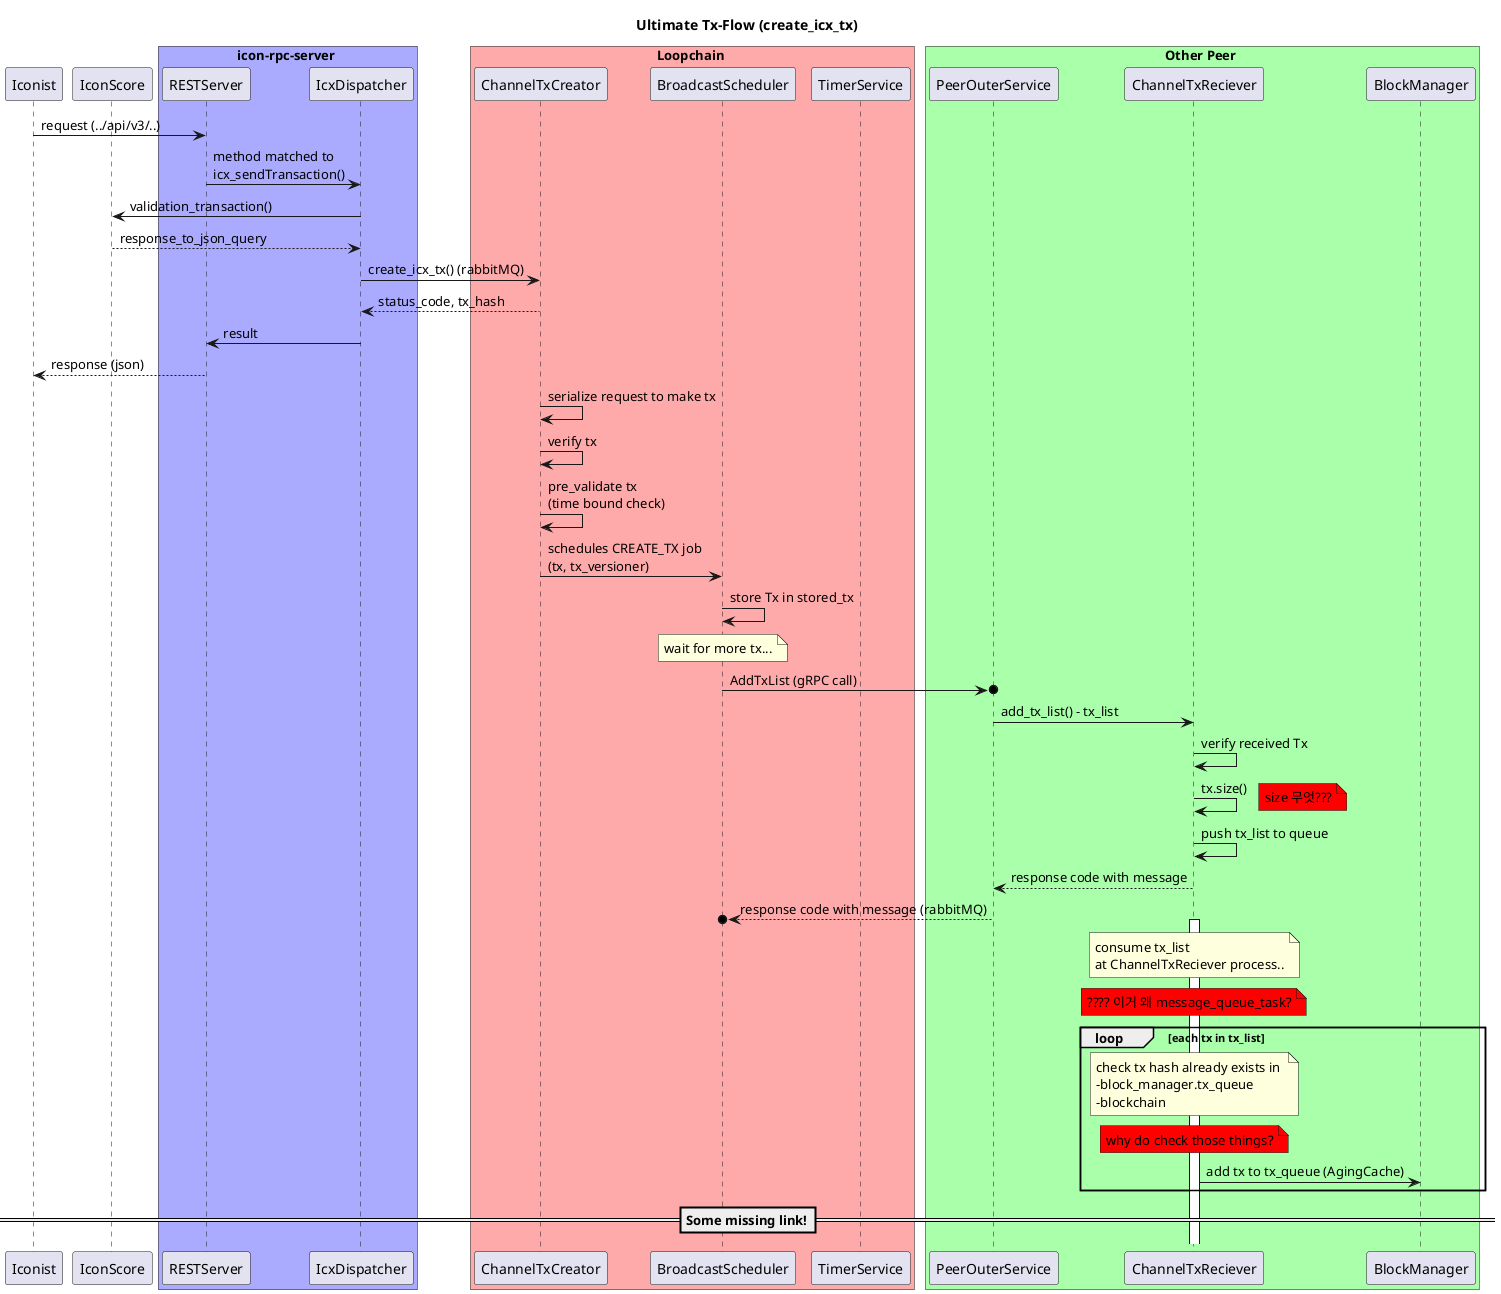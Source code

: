 @startuml

title Ultimate Tx-Flow (create_icx_tx)

' === Define participants
participant Iconist as user
participant IconScore as score

box icon-rpc-server #AAAAFF
    participant RESTServer as rest
    participant IcxDispatcher as dispatcher
end box

box Loopchain #FFAAAA
    participant ChannelTxCreator as tx_creator
    participant BroadcastScheduler as broadcaster
    participant TimerService as timer
end box

box Other Peer #AAFFAA
    participant PeerOuterService as peer_outer
    participant ChannelTxReciever as tx_receiver
    participant BlockManager as block_manager
end box


' === Relations
' --- Request to icon-rpc-server
user -> rest: request (../api/v3/..)

rest -> dispatcher: method matched to \nicx_sendTransaction()
dispatcher -> score: validation_transaction()
score --> dispatcher: response_to_json_query

dispatcher -> tx_creator: create_icx_tx() (rabbitMQ)
tx_creator --> dispatcher: status_code, tx_hash
dispatcher -> rest: result

user <-- rest: response (json)

' --- loopchain
' Verify Tx
tx_creator -> tx_creator: serialize request to make tx
tx_creator -> tx_creator: verify tx
tx_creator -> tx_creator: pre_validate tx \n(time bound check)

' BroadcastScheduler
tx_creator -> broadcaster: schedules CREATE_TX job \n(tx, tx_versioner)
broadcaster -> broadcaster: store Tx in stored_tx
' Add timer to timer service and wait...
note over broadcaster: wait for more tx...
broadcaster ->o peer_outer: AddTxList (gRPC call)

' --- Another Peer
peer_outer -> tx_receiver: add_tx_list() - tx_list
tx_receiver -> tx_receiver: verify received Tx
tx_receiver -> tx_receiver: tx.size()
note right #red: size 무엇???

tx_receiver -> tx_receiver: push tx_list to queue
tx_receiver --> peer_outer: response code with message
peer_outer -->o broadcaster: response code with message (rabbitMQ)
note over tx_receiver: consume tx_list \nat ChannelTxReciever process..
note over tx_receiver #red: ???? 이거 왜 message_queue_task?
activate tx_receiver

loop each tx in tx_list
    note over tx_receiver: check tx hash already exists in \n-block_manager.tx_queue \n-blockchain
    note over tx_receiver #red: why do check those things?
    tx_receiver -> block_manager: add tx to tx_queue (AgingCache)
end

==Some missing link!==



' ============= Comments =============
'verify below
' - pre_verify: invalid nid
' - verify: verify_loosely
' - verify_loosely: hash, signature, is_unique_hash
@enduml
